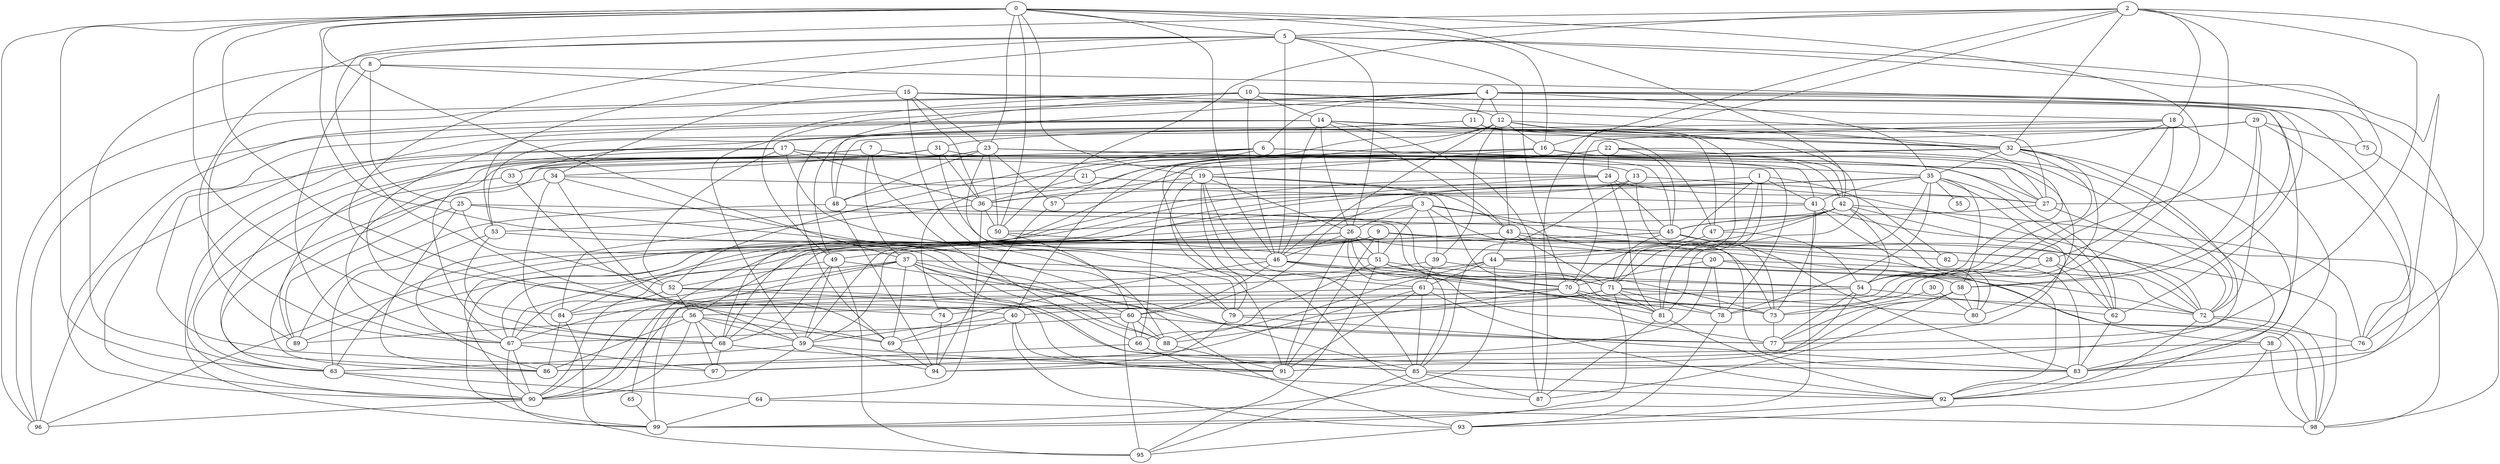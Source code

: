 graph g {0;1;2;3;4;5;6;7;8;9;10;11;12;13;14;15;16;17;18;19;20;21;22;23;24;25;26;27;28;29;30;31;32;33;34;35;36;37;38;39;40;41;42;43;44;45;46;47;48;49;50;51;52;53;54;55;56;57;58;59;60;61;62;63;64;65;66;67;68;69;70;71;72;73;74;75;76;77;78;79;80;81;82;83;84;85;86;87;88;89;90;91;92;93;94;95;96;97;98;99;0 -- 5;0 -- 16;0 -- 19;0 -- 23;0 -- 37;0 -- 42;0 -- 46;0 -- 50;0 -- 60;0 -- 63;0 -- 68;0 -- 73;0 -- 74;0 -- 96;1 -- 36;1 -- 41;1 -- 44;1 -- 71;1 -- 81;1 -- 82;2 -- 5;2 -- 16;2 -- 18;2 -- 32;2 -- 40;2 -- 50;2 -- 54;2 -- 76;2 -- 77;2 -- 87;3 -- 26;3 -- 28;3 -- 39;3 -- 51;3 -- 59;3 -- 65;3 -- 73;3 -- 92;4 -- 6;4 -- 11;4 -- 12;4 -- 35;4 -- 58;4 -- 59;4 -- 62;4 -- 69;4 -- 75;4 -- 90;5 -- 8;5 -- 26;5 -- 27;5 -- 46;5 -- 53;5 -- 67;5 -- 69;5 -- 70;5 -- 76;6 -- 21;6 -- 27;6 -- 33;6 -- 41;6 -- 52;6 -- 74;6 -- 80;7 -- 13;7 -- 37;7 -- 66;7 -- 78;7 -- 86;7 -- 90;8 -- 15;8 -- 25;8 -- 63;8 -- 67;8 -- 83;9 -- 20;9 -- 28;9 -- 51;9 -- 68;9 -- 89;9 -- 91;9 -- 96;9 -- 98;10 -- 12;10 -- 14;10 -- 46;10 -- 48;10 -- 49;10 -- 76;10 -- 83;10 -- 89;10 -- 96;11 -- 32;11 -- 33;11 -- 47;11 -- 49;11 -- 71;12 -- 16;12 -- 21;12 -- 32;12 -- 39;12 -- 43;12 -- 46;12 -- 54;12 -- 81;12 -- 91;13 -- 27;13 -- 63;13 -- 73;13 -- 85;14 -- 26;14 -- 32;14 -- 43;14 -- 46;14 -- 47;14 -- 87;14 -- 90;14 -- 96;14 -- 97;15 -- 18;15 -- 23;15 -- 27;15 -- 34;15 -- 36;15 -- 79;16 -- 19;16 -- 27;16 -- 33;16 -- 42;16 -- 57;16 -- 72;17 -- 24;17 -- 27;17 -- 36;17 -- 52;17 -- 79;17 -- 89;17 -- 96;17 -- 99;18 -- 28;18 -- 32;18 -- 38;18 -- 54;18 -- 70;18 -- 84;19 -- 26;19 -- 36;19 -- 43;19 -- 61;19 -- 79;19 -- 81;19 -- 85;19 -- 87;20 -- 58;20 -- 70;20 -- 72;20 -- 78;20 -- 94;21 -- 36;21 -- 48;21 -- 72;22 -- 24;22 -- 40;22 -- 42;22 -- 45;22 -- 53;22 -- 66;22 -- 83;23 -- 33;23 -- 35;23 -- 48;23 -- 50;23 -- 57;23 -- 62;23 -- 67;23 -- 79;24 -- 27;24 -- 45;24 -- 81;24 -- 84;24 -- 86;25 -- 45;25 -- 52;25 -- 85;25 -- 86;25 -- 89;26 -- 38;26 -- 46;26 -- 51;26 -- 56;26 -- 77;26 -- 81;26 -- 91;26 -- 99;27 -- 45;27 -- 72;28 -- 40;28 -- 62;28 -- 72;29 -- 31;29 -- 48;29 -- 53;29 -- 58;29 -- 72;29 -- 75;29 -- 92;30 -- 73;30 -- 80;31 -- 34;31 -- 36;31 -- 45;31 -- 46;31 -- 67;32 -- 35;32 -- 54;32 -- 68;32 -- 78;32 -- 85;32 -- 86;32 -- 92;33 -- 63;33 -- 69;34 -- 41;34 -- 59;34 -- 63;34 -- 68;34 -- 88;35 -- 41;35 -- 55;35 -- 57;35 -- 58;35 -- 60;35 -- 62;35 -- 68;35 -- 77;35 -- 78;35 -- 81;36 -- 50;36 -- 64;36 -- 71;36 -- 84;37 -- 54;37 -- 67;37 -- 69;37 -- 77;37 -- 84;37 -- 85;37 -- 88;37 -- 91;37 -- 99;38 -- 86;38 -- 93;38 -- 98;39 -- 61;39 -- 67;39 -- 73;40 -- 59;40 -- 69;40 -- 91;40 -- 93;41 -- 50;41 -- 73;41 -- 76;41 -- 80;41 -- 99;42 -- 44;42 -- 45;42 -- 47;42 -- 54;42 -- 62;42 -- 80;42 -- 90;42 -- 98;43 -- 44;43 -- 59;43 -- 67;43 -- 71;43 -- 82;43 -- 83;44 -- 61;44 -- 72;44 -- 88;44 -- 90;44 -- 98;44 -- 99;45 -- 49;45 -- 67;45 -- 71;45 -- 72;45 -- 83;46 -- 60;46 -- 69;46 -- 70;46 -- 78;46 -- 85;47 -- 54;47 -- 70;48 -- 71;48 -- 89;48 -- 94;49 -- 52;49 -- 59;49 -- 68;49 -- 93;49 -- 95;50 -- 51;50 -- 60;51 -- 54;51 -- 66;51 -- 70;51 -- 71;51 -- 95;52 -- 56;52 -- 60;52 -- 83;52 -- 90;53 -- 63;53 -- 68;53 -- 88;54 -- 56;54 -- 62;54 -- 77;54 -- 91;56 -- 59;56 -- 68;56 -- 69;56 -- 86;56 -- 89;56 -- 90;56 -- 97;57 -- 94;58 -- 77;58 -- 80;58 -- 87;58 -- 97;59 -- 63;59 -- 90;59 -- 91;59 -- 94;60 -- 66;60 -- 67;60 -- 77;60 -- 88;60 -- 95;61 -- 73;61 -- 85;61 -- 90;61 -- 91;61 -- 92;61 -- 97;62 -- 83;63 -- 64;63 -- 90;64 -- 98;64 -- 99;65 -- 99;66 -- 86;66 -- 92;67 -- 90;67 -- 97;67 -- 99;68 -- 85;68 -- 97;69 -- 94;70 -- 73;70 -- 74;70 -- 81;70 -- 88;70 -- 90;70 -- 98;71 -- 72;71 -- 78;71 -- 79;71 -- 80;71 -- 81;71 -- 84;71 -- 99;72 -- 76;72 -- 92;72 -- 98;73 -- 77;74 -- 94;75 -- 98;76 -- 83;78 -- 93;79 -- 83;79 -- 94;81 -- 87;81 -- 92;82 -- 83;83 -- 92;84 -- 86;84 -- 95;85 -- 87;85 -- 92;85 -- 95;88 -- 91;90 -- 96;92 -- 93;93 -- 95;}